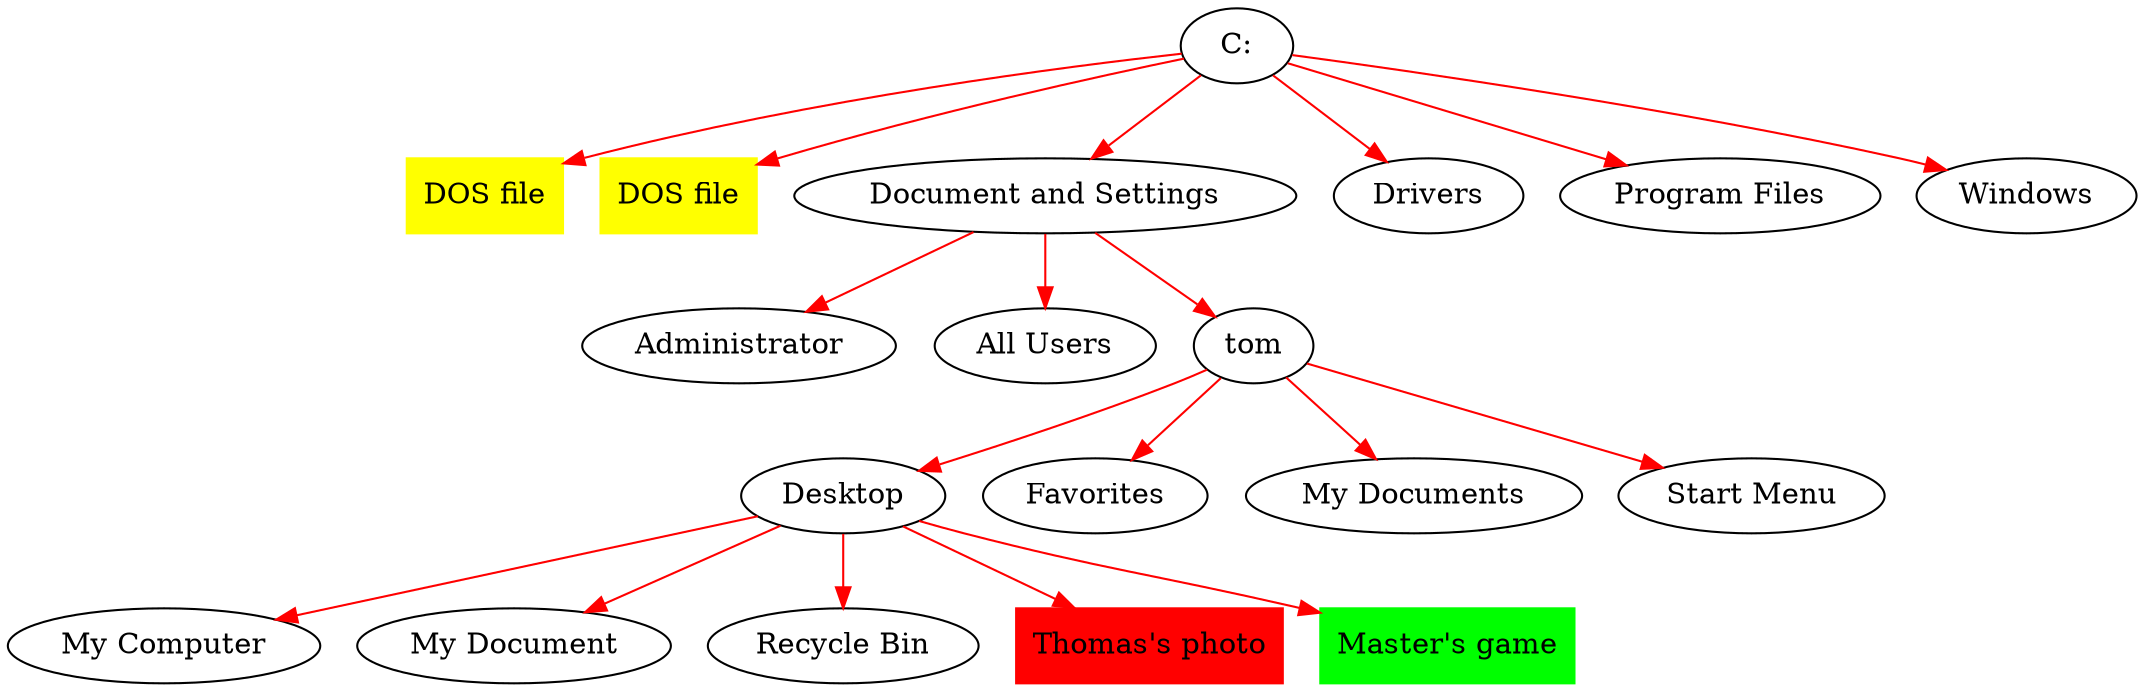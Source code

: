 digraph Windows {
    edge [style=solid,color=red];
    "C:" -> "AUTOEXEC.BAT"
    "C:" -> "CONFIG.SYS"
    "AUTOEXEC.BAT" [shape=box,label="DOS file",color=yellow,style=filled];
    "CONFIG.SYS" [shape=box,label="DOS file",color=yellow,style=filled];
    "C:" -> "Document and Settings"
    "C:" -> "Drivers"
    "C:" -> "Program Files"
    "C:" -> "Windows"
    "Document and Settings" -> "Administrator"
    "Document and Settings" -> "All Users"
    "Document and Settings" -> "tom"
    "tom" -> "Desktop"
    "tom" -> "Favorites"
    "tom" -> "My Documents"
    "tom" -> "Start Menu"
    "Desktop" -> "My Computer"
    "Desktop" -> "My Document"
    "Desktop" -> "Recycle Bin"
    "Desktop" -> "tom.png"
    "tom.png" [shape=box,label="Thomas's photo",color=red,style=filled];
    "Desktop" -> "chess.pgn"
    "chess.pgn" [shape=box,label="Master's game",color=green,style=filled];
}